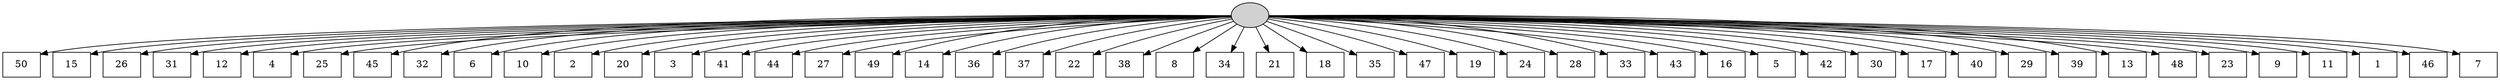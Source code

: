 digraph G {
0[style=filled, fillcolor=grey82, label=""];
1[shape=box,style=filled, fillcolor=white,label="50\n"];
2[shape=box,style=filled, fillcolor=white,label="15\n"];
3[shape=box,style=filled, fillcolor=white,label="26\n"];
4[shape=box,style=filled, fillcolor=white,label="31\n"];
5[shape=box,style=filled, fillcolor=white,label="12\n"];
6[shape=box,style=filled, fillcolor=white,label="4\n"];
7[shape=box,style=filled, fillcolor=white,label="25\n"];
8[shape=box,style=filled, fillcolor=white,label="45\n"];
9[shape=box,style=filled, fillcolor=white,label="32\n"];
10[shape=box,style=filled, fillcolor=white,label="6\n"];
11[shape=box,style=filled, fillcolor=white,label="10\n"];
12[shape=box,style=filled, fillcolor=white,label="2\n"];
13[shape=box,style=filled, fillcolor=white,label="20\n"];
14[shape=box,style=filled, fillcolor=white,label="3\n"];
15[shape=box,style=filled, fillcolor=white,label="41\n"];
16[shape=box,style=filled, fillcolor=white,label="44\n"];
17[shape=box,style=filled, fillcolor=white,label="27\n"];
18[shape=box,style=filled, fillcolor=white,label="49\n"];
19[shape=box,style=filled, fillcolor=white,label="14\n"];
20[shape=box,style=filled, fillcolor=white,label="36\n"];
21[shape=box,style=filled, fillcolor=white,label="37\n"];
22[shape=box,style=filled, fillcolor=white,label="22\n"];
23[shape=box,style=filled, fillcolor=white,label="38\n"];
24[shape=box,style=filled, fillcolor=white,label="8\n"];
25[shape=box,style=filled, fillcolor=white,label="34\n"];
26[shape=box,style=filled, fillcolor=white,label="21\n"];
27[shape=box,style=filled, fillcolor=white,label="18\n"];
28[shape=box,style=filled, fillcolor=white,label="35\n"];
29[shape=box,style=filled, fillcolor=white,label="47\n"];
30[shape=box,style=filled, fillcolor=white,label="19\n"];
31[shape=box,style=filled, fillcolor=white,label="24\n"];
32[shape=box,style=filled, fillcolor=white,label="28\n"];
33[shape=box,style=filled, fillcolor=white,label="33\n"];
34[shape=box,style=filled, fillcolor=white,label="43\n"];
35[shape=box,style=filled, fillcolor=white,label="16\n"];
36[shape=box,style=filled, fillcolor=white,label="5\n"];
37[shape=box,style=filled, fillcolor=white,label="42\n"];
38[shape=box,style=filled, fillcolor=white,label="30\n"];
39[shape=box,style=filled, fillcolor=white,label="17\n"];
40[shape=box,style=filled, fillcolor=white,label="40\n"];
41[shape=box,style=filled, fillcolor=white,label="29\n"];
42[shape=box,style=filled, fillcolor=white,label="39\n"];
43[shape=box,style=filled, fillcolor=white,label="13\n"];
44[shape=box,style=filled, fillcolor=white,label="48\n"];
45[shape=box,style=filled, fillcolor=white,label="23\n"];
46[shape=box,style=filled, fillcolor=white,label="9\n"];
47[shape=box,style=filled, fillcolor=white,label="11\n"];
48[shape=box,style=filled, fillcolor=white,label="1\n"];
49[shape=box,style=filled, fillcolor=white,label="46\n"];
50[shape=box,style=filled, fillcolor=white,label="7\n"];
0->1 ;
0->2 ;
0->3 ;
0->4 ;
0->5 ;
0->6 ;
0->7 ;
0->8 ;
0->9 ;
0->10 ;
0->11 ;
0->12 ;
0->13 ;
0->14 ;
0->15 ;
0->16 ;
0->17 ;
0->18 ;
0->19 ;
0->20 ;
0->21 ;
0->22 ;
0->23 ;
0->24 ;
0->25 ;
0->26 ;
0->27 ;
0->28 ;
0->29 ;
0->30 ;
0->31 ;
0->32 ;
0->33 ;
0->34 ;
0->35 ;
0->36 ;
0->37 ;
0->38 ;
0->39 ;
0->40 ;
0->41 ;
0->42 ;
0->43 ;
0->44 ;
0->45 ;
0->46 ;
0->47 ;
0->48 ;
0->49 ;
0->50 ;
}
